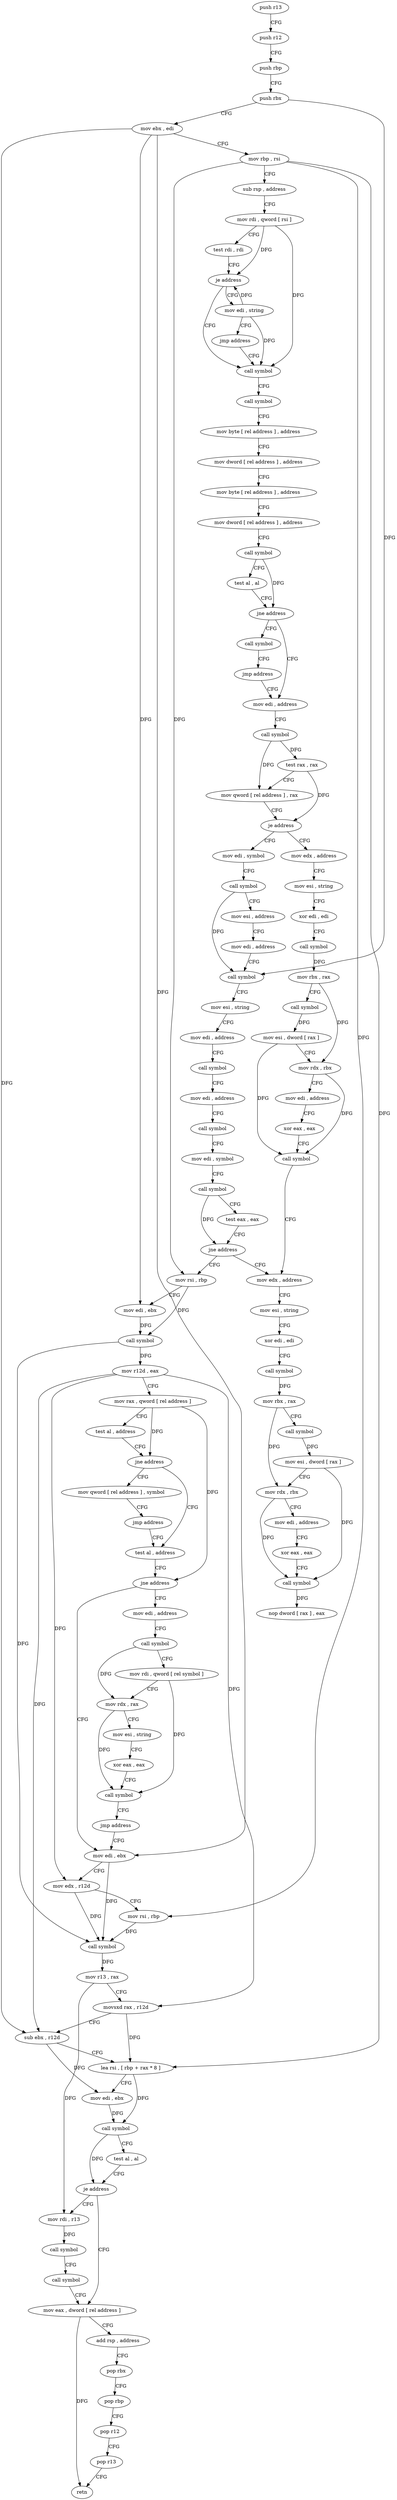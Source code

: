 digraph "func" {
"4208256" [label = "push r13" ]
"4208258" [label = "push r12" ]
"4208260" [label = "push rbp" ]
"4208261" [label = "push rbx" ]
"4208262" [label = "mov ebx , edi" ]
"4208264" [label = "mov rbp , rsi" ]
"4208267" [label = "sub rsp , address" ]
"4208271" [label = "mov rdi , qword [ rsi ]" ]
"4208274" [label = "test rdi , rdi" ]
"4208277" [label = "je address" ]
"4208587" [label = "mov edi , string" ]
"4208283" [label = "call symbol" ]
"4208592" [label = "jmp address" ]
"4208288" [label = "call symbol" ]
"4208293" [label = "mov byte [ rel address ] , address" ]
"4208300" [label = "mov dword [ rel address ] , address" ]
"4208310" [label = "mov byte [ rel address ] , address" ]
"4208317" [label = "mov dword [ rel address ] , address" ]
"4208327" [label = "call symbol" ]
"4208332" [label = "test al , al" ]
"4208334" [label = "jne address" ]
"4208543" [label = "call symbol" ]
"4208340" [label = "mov edi , address" ]
"4208548" [label = "jmp address" ]
"4208345" [label = "call symbol" ]
"4208350" [label = "test rax , rax" ]
"4208353" [label = "mov qword [ rel address ] , rax" ]
"4208360" [label = "je address" ]
"4208597" [label = "mov edx , address" ]
"4208366" [label = "mov edi , symbol" ]
"4208602" [label = "mov esi , string" ]
"4208607" [label = "xor edi , edi" ]
"4208609" [label = "call symbol" ]
"4208614" [label = "mov rbx , rax" ]
"4208617" [label = "call symbol" ]
"4208622" [label = "mov esi , dword [ rax ]" ]
"4208624" [label = "mov rdx , rbx" ]
"4208627" [label = "mov edi , address" ]
"4208632" [label = "xor eax , eax" ]
"4208634" [label = "call symbol" ]
"4208639" [label = "mov edx , address" ]
"4208371" [label = "call symbol" ]
"4208376" [label = "mov esi , address" ]
"4208381" [label = "mov edi , address" ]
"4208386" [label = "call symbol" ]
"4208391" [label = "mov esi , string" ]
"4208396" [label = "mov edi , address" ]
"4208401" [label = "call symbol" ]
"4208406" [label = "mov edi , address" ]
"4208411" [label = "call symbol" ]
"4208416" [label = "mov edi , symbol" ]
"4208421" [label = "call symbol" ]
"4208426" [label = "test eax , eax" ]
"4208428" [label = "jne address" ]
"4208434" [label = "mov rsi , rbp" ]
"4208644" [label = "mov esi , string" ]
"4208649" [label = "xor edi , edi" ]
"4208651" [label = "call symbol" ]
"4208656" [label = "mov rbx , rax" ]
"4208659" [label = "call symbol" ]
"4208664" [label = "mov esi , dword [ rax ]" ]
"4208666" [label = "mov rdx , rbx" ]
"4208669" [label = "mov edi , address" ]
"4208674" [label = "xor eax , eax" ]
"4208676" [label = "call symbol" ]
"4208681" [label = "nop dword [ rax ] , eax" ]
"4208437" [label = "mov edi , ebx" ]
"4208439" [label = "call symbol" ]
"4208444" [label = "mov r12d , eax" ]
"4208447" [label = "mov rax , qword [ rel address ]" ]
"4208454" [label = "test al , address" ]
"4208456" [label = "jne address" ]
"4208530" [label = "mov qword [ rel address ] , symbol" ]
"4208458" [label = "test al , address" ]
"4208541" [label = "jmp address" ]
"4208460" [label = "jne address" ]
"4208553" [label = "mov edi , address" ]
"4208462" [label = "mov edi , ebx" ]
"4208558" [label = "call symbol" ]
"4208563" [label = "mov rdi , qword [ rel symbol ]" ]
"4208570" [label = "mov rdx , rax" ]
"4208573" [label = "mov esi , string" ]
"4208578" [label = "xor eax , eax" ]
"4208580" [label = "call symbol" ]
"4208585" [label = "jmp address" ]
"4208464" [label = "mov edx , r12d" ]
"4208467" [label = "mov rsi , rbp" ]
"4208470" [label = "call symbol" ]
"4208475" [label = "mov r13 , rax" ]
"4208478" [label = "movsxd rax , r12d" ]
"4208481" [label = "sub ebx , r12d" ]
"4208484" [label = "lea rsi , [ rbp + rax * 8 ]" ]
"4208489" [label = "mov edi , ebx" ]
"4208491" [label = "call symbol" ]
"4208496" [label = "test al , al" ]
"4208498" [label = "je address" ]
"4208513" [label = "mov eax , dword [ rel address ]" ]
"4208500" [label = "mov rdi , r13" ]
"4208519" [label = "add rsp , address" ]
"4208523" [label = "pop rbx" ]
"4208524" [label = "pop rbp" ]
"4208525" [label = "pop r12" ]
"4208527" [label = "pop r13" ]
"4208529" [label = "retn" ]
"4208503" [label = "call symbol" ]
"4208508" [label = "call symbol" ]
"4208256" -> "4208258" [ label = "CFG" ]
"4208258" -> "4208260" [ label = "CFG" ]
"4208260" -> "4208261" [ label = "CFG" ]
"4208261" -> "4208262" [ label = "CFG" ]
"4208261" -> "4208386" [ label = "DFG" ]
"4208262" -> "4208264" [ label = "CFG" ]
"4208262" -> "4208437" [ label = "DFG" ]
"4208262" -> "4208462" [ label = "DFG" ]
"4208262" -> "4208481" [ label = "DFG" ]
"4208264" -> "4208267" [ label = "CFG" ]
"4208264" -> "4208434" [ label = "DFG" ]
"4208264" -> "4208467" [ label = "DFG" ]
"4208264" -> "4208484" [ label = "DFG" ]
"4208267" -> "4208271" [ label = "CFG" ]
"4208271" -> "4208274" [ label = "CFG" ]
"4208271" -> "4208277" [ label = "DFG" ]
"4208271" -> "4208283" [ label = "DFG" ]
"4208274" -> "4208277" [ label = "CFG" ]
"4208277" -> "4208587" [ label = "CFG" ]
"4208277" -> "4208283" [ label = "CFG" ]
"4208587" -> "4208592" [ label = "CFG" ]
"4208587" -> "4208277" [ label = "DFG" ]
"4208587" -> "4208283" [ label = "DFG" ]
"4208283" -> "4208288" [ label = "CFG" ]
"4208592" -> "4208283" [ label = "CFG" ]
"4208288" -> "4208293" [ label = "CFG" ]
"4208293" -> "4208300" [ label = "CFG" ]
"4208300" -> "4208310" [ label = "CFG" ]
"4208310" -> "4208317" [ label = "CFG" ]
"4208317" -> "4208327" [ label = "CFG" ]
"4208327" -> "4208332" [ label = "CFG" ]
"4208327" -> "4208334" [ label = "DFG" ]
"4208332" -> "4208334" [ label = "CFG" ]
"4208334" -> "4208543" [ label = "CFG" ]
"4208334" -> "4208340" [ label = "CFG" ]
"4208543" -> "4208548" [ label = "CFG" ]
"4208340" -> "4208345" [ label = "CFG" ]
"4208548" -> "4208340" [ label = "CFG" ]
"4208345" -> "4208350" [ label = "DFG" ]
"4208345" -> "4208353" [ label = "DFG" ]
"4208350" -> "4208353" [ label = "CFG" ]
"4208350" -> "4208360" [ label = "DFG" ]
"4208353" -> "4208360" [ label = "CFG" ]
"4208360" -> "4208597" [ label = "CFG" ]
"4208360" -> "4208366" [ label = "CFG" ]
"4208597" -> "4208602" [ label = "CFG" ]
"4208366" -> "4208371" [ label = "CFG" ]
"4208602" -> "4208607" [ label = "CFG" ]
"4208607" -> "4208609" [ label = "CFG" ]
"4208609" -> "4208614" [ label = "DFG" ]
"4208614" -> "4208617" [ label = "CFG" ]
"4208614" -> "4208624" [ label = "DFG" ]
"4208617" -> "4208622" [ label = "DFG" ]
"4208622" -> "4208624" [ label = "CFG" ]
"4208622" -> "4208634" [ label = "DFG" ]
"4208624" -> "4208627" [ label = "CFG" ]
"4208624" -> "4208634" [ label = "DFG" ]
"4208627" -> "4208632" [ label = "CFG" ]
"4208632" -> "4208634" [ label = "CFG" ]
"4208634" -> "4208639" [ label = "CFG" ]
"4208639" -> "4208644" [ label = "CFG" ]
"4208371" -> "4208376" [ label = "CFG" ]
"4208371" -> "4208386" [ label = "DFG" ]
"4208376" -> "4208381" [ label = "CFG" ]
"4208381" -> "4208386" [ label = "CFG" ]
"4208386" -> "4208391" [ label = "CFG" ]
"4208391" -> "4208396" [ label = "CFG" ]
"4208396" -> "4208401" [ label = "CFG" ]
"4208401" -> "4208406" [ label = "CFG" ]
"4208406" -> "4208411" [ label = "CFG" ]
"4208411" -> "4208416" [ label = "CFG" ]
"4208416" -> "4208421" [ label = "CFG" ]
"4208421" -> "4208426" [ label = "CFG" ]
"4208421" -> "4208428" [ label = "DFG" ]
"4208426" -> "4208428" [ label = "CFG" ]
"4208428" -> "4208639" [ label = "CFG" ]
"4208428" -> "4208434" [ label = "CFG" ]
"4208434" -> "4208437" [ label = "CFG" ]
"4208434" -> "4208439" [ label = "DFG" ]
"4208644" -> "4208649" [ label = "CFG" ]
"4208649" -> "4208651" [ label = "CFG" ]
"4208651" -> "4208656" [ label = "DFG" ]
"4208656" -> "4208659" [ label = "CFG" ]
"4208656" -> "4208666" [ label = "DFG" ]
"4208659" -> "4208664" [ label = "DFG" ]
"4208664" -> "4208666" [ label = "CFG" ]
"4208664" -> "4208676" [ label = "DFG" ]
"4208666" -> "4208669" [ label = "CFG" ]
"4208666" -> "4208676" [ label = "DFG" ]
"4208669" -> "4208674" [ label = "CFG" ]
"4208674" -> "4208676" [ label = "CFG" ]
"4208676" -> "4208681" [ label = "DFG" ]
"4208437" -> "4208439" [ label = "DFG" ]
"4208439" -> "4208444" [ label = "DFG" ]
"4208439" -> "4208470" [ label = "DFG" ]
"4208444" -> "4208447" [ label = "CFG" ]
"4208444" -> "4208464" [ label = "DFG" ]
"4208444" -> "4208478" [ label = "DFG" ]
"4208444" -> "4208481" [ label = "DFG" ]
"4208447" -> "4208454" [ label = "CFG" ]
"4208447" -> "4208456" [ label = "DFG" ]
"4208447" -> "4208460" [ label = "DFG" ]
"4208454" -> "4208456" [ label = "CFG" ]
"4208456" -> "4208530" [ label = "CFG" ]
"4208456" -> "4208458" [ label = "CFG" ]
"4208530" -> "4208541" [ label = "CFG" ]
"4208458" -> "4208460" [ label = "CFG" ]
"4208541" -> "4208458" [ label = "CFG" ]
"4208460" -> "4208553" [ label = "CFG" ]
"4208460" -> "4208462" [ label = "CFG" ]
"4208553" -> "4208558" [ label = "CFG" ]
"4208462" -> "4208464" [ label = "CFG" ]
"4208462" -> "4208470" [ label = "DFG" ]
"4208558" -> "4208563" [ label = "CFG" ]
"4208558" -> "4208570" [ label = "DFG" ]
"4208563" -> "4208570" [ label = "CFG" ]
"4208563" -> "4208580" [ label = "DFG" ]
"4208570" -> "4208573" [ label = "CFG" ]
"4208570" -> "4208580" [ label = "DFG" ]
"4208573" -> "4208578" [ label = "CFG" ]
"4208578" -> "4208580" [ label = "CFG" ]
"4208580" -> "4208585" [ label = "CFG" ]
"4208585" -> "4208462" [ label = "CFG" ]
"4208464" -> "4208467" [ label = "CFG" ]
"4208464" -> "4208470" [ label = "DFG" ]
"4208467" -> "4208470" [ label = "DFG" ]
"4208470" -> "4208475" [ label = "DFG" ]
"4208475" -> "4208478" [ label = "CFG" ]
"4208475" -> "4208500" [ label = "DFG" ]
"4208478" -> "4208481" [ label = "CFG" ]
"4208478" -> "4208484" [ label = "DFG" ]
"4208481" -> "4208484" [ label = "CFG" ]
"4208481" -> "4208489" [ label = "DFG" ]
"4208484" -> "4208489" [ label = "CFG" ]
"4208484" -> "4208491" [ label = "DFG" ]
"4208489" -> "4208491" [ label = "DFG" ]
"4208491" -> "4208496" [ label = "CFG" ]
"4208491" -> "4208498" [ label = "DFG" ]
"4208496" -> "4208498" [ label = "CFG" ]
"4208498" -> "4208513" [ label = "CFG" ]
"4208498" -> "4208500" [ label = "CFG" ]
"4208513" -> "4208519" [ label = "CFG" ]
"4208513" -> "4208529" [ label = "DFG" ]
"4208500" -> "4208503" [ label = "DFG" ]
"4208519" -> "4208523" [ label = "CFG" ]
"4208523" -> "4208524" [ label = "CFG" ]
"4208524" -> "4208525" [ label = "CFG" ]
"4208525" -> "4208527" [ label = "CFG" ]
"4208527" -> "4208529" [ label = "CFG" ]
"4208503" -> "4208508" [ label = "CFG" ]
"4208508" -> "4208513" [ label = "CFG" ]
}
